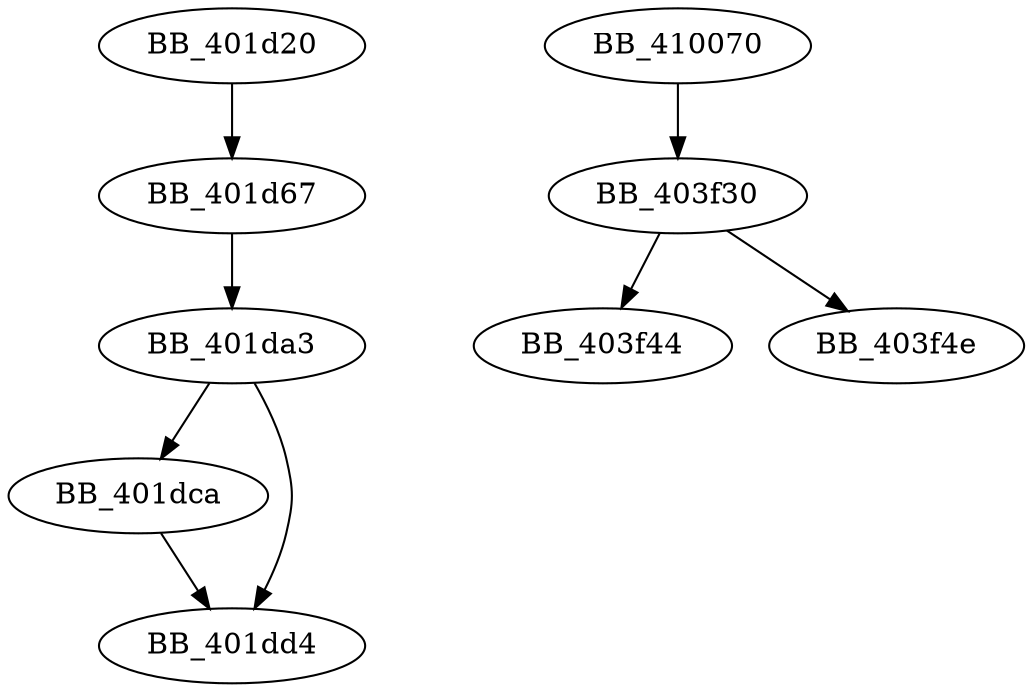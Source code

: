 DiGraph sub_401D20{
BB_401d20->BB_401d67
BB_401d67->BB_401da3
BB_401da3->BB_401dca
BB_401da3->BB_401dd4
BB_401dca->BB_401dd4
BB_403f30->BB_403f44
BB_403f30->BB_403f4e
BB_410070->BB_403f30
}
